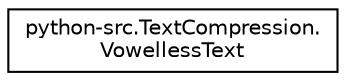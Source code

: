 digraph "Graphical Class Hierarchy"
{
 // LATEX_PDF_SIZE
  edge [fontname="Helvetica",fontsize="10",labelfontname="Helvetica",labelfontsize="10"];
  node [fontname="Helvetica",fontsize="10",shape=record];
  rankdir="LR";
  Node0 [label="python-src.TextCompression.\lVowellessText",height=0.2,width=0.4,color="black", fillcolor="white", style="filled",URL="$classpython-src_1_1TextCompression_1_1VowellessText.html",tooltip=" "];
}
